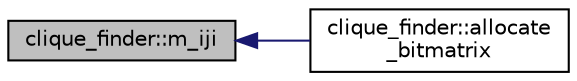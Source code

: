 digraph "clique_finder::m_iji"
{
  edge [fontname="Helvetica",fontsize="10",labelfontname="Helvetica",labelfontsize="10"];
  node [fontname="Helvetica",fontsize="10",shape=record];
  rankdir="LR";
  Node213 [label="clique_finder::m_iji",height=0.2,width=0.4,color="black", fillcolor="grey75", style="filled", fontcolor="black"];
  Node213 -> Node214 [dir="back",color="midnightblue",fontsize="10",style="solid",fontname="Helvetica"];
  Node214 [label="clique_finder::allocate\l_bitmatrix",height=0.2,width=0.4,color="black", fillcolor="white", style="filled",URL="$dc/d82/classclique__finder.html#a5ea4dab945831a435626a18d2e0a1ebe"];
}
